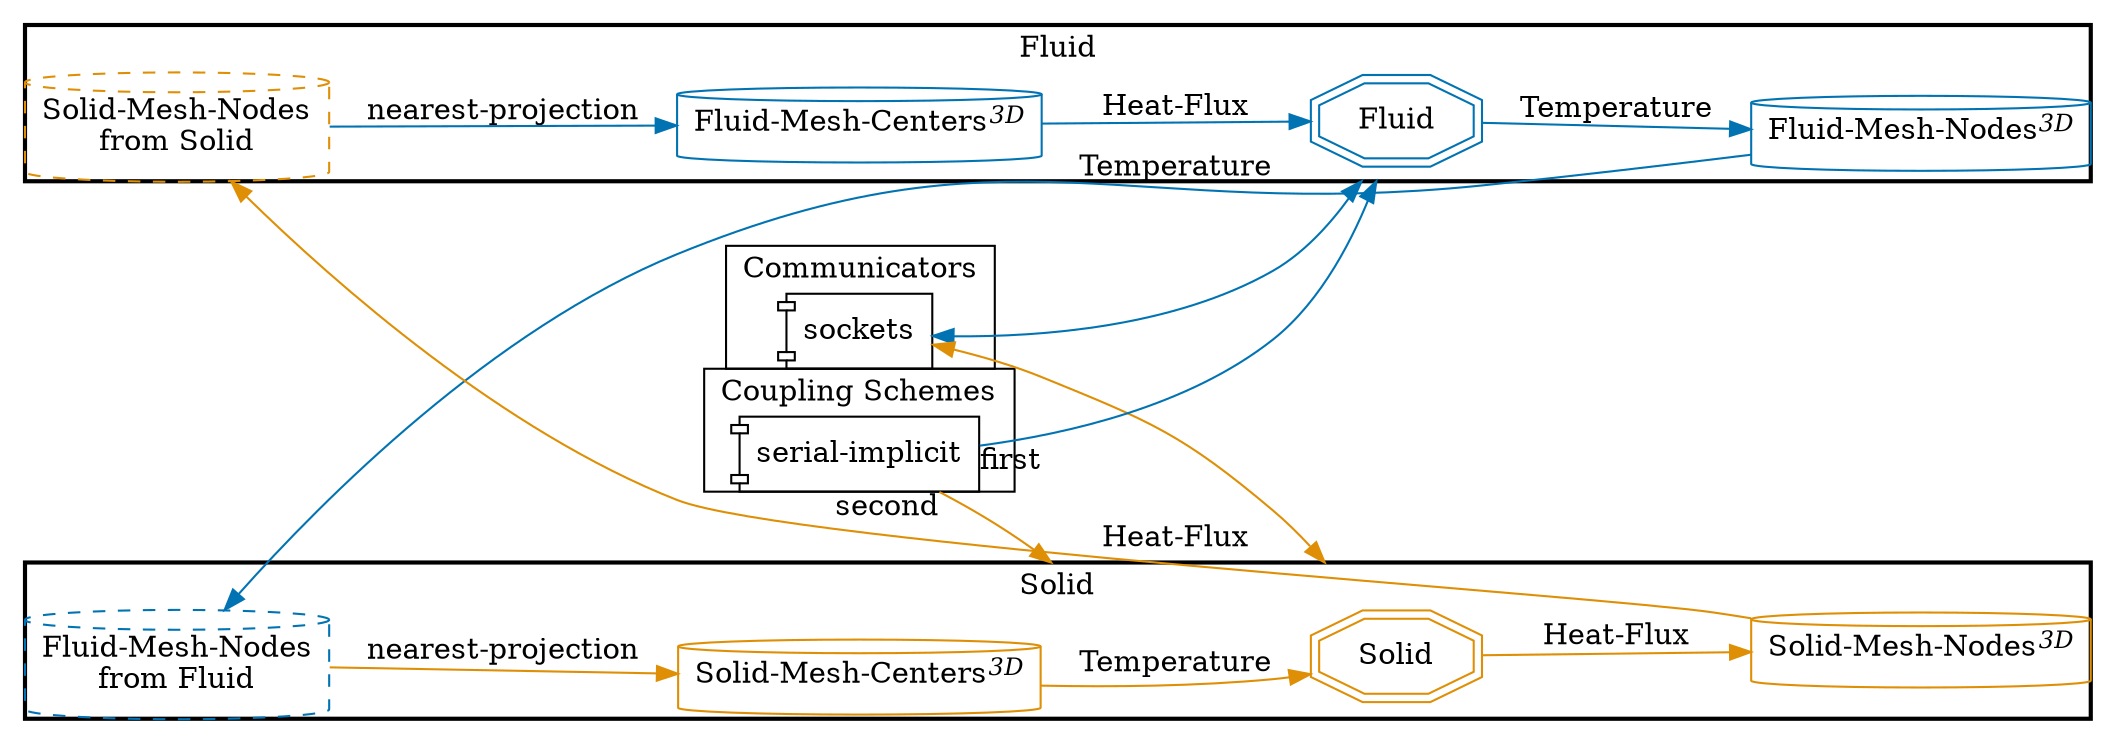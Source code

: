 digraph G {
compound=True;
layout=dot;
margin=0;
overlap=scale;
rankdir=LR;
splines=true;
subgraph cluster_m2n {
label="Communicators";
"m2n-Fluid-Solid" [label="sockets", shape=component];
}

subgraph cluster_cpl {
label="Coupling Schemes";
"cpl-Fluid-Solid" [label="serial-implicit", shape=component];
}

subgraph cluster_Fluid {
label="Fluid";
style=bold;
"Fluid" [color="#0173B2", shape=doubleoctagon];
"Fluid-Fluid-Mesh-Centers" [color="#0173B2", label=<Fluid-Mesh-Centers<SUP><I>3D</I></SUP>>, shape=cylinder];
"Fluid-Fluid-Mesh-Nodes" [color="#0173B2", label=<Fluid-Mesh-Nodes<SUP><I>3D</I></SUP>>, shape=cylinder];
"Fluid-Solid-Mesh-Nodes" [color="#DE8F05", label="Solid-Mesh-Nodes
from Solid", shape=cylinder, style=dashed];
"Fluid-Fluid-Mesh-Centers" -> "Fluid"  [color="#0173B2", label="Heat-Flux", tooltip=scalar];
"Fluid" -> "Fluid-Fluid-Mesh-Nodes"  [color="#0173B2", label="Temperature", tooltip=scalar];
"Fluid-Solid-Mesh-Nodes" -> "Fluid-Fluid-Mesh-Centers"  [color="#0173B2", label="nearest-projection"];
}

subgraph cluster_Solid {
label="Solid";
style=bold;
"Solid" [color="#DE8F05", shape=doubleoctagon];
"Solid-Solid-Mesh-Nodes" [color="#DE8F05", label=<Solid-Mesh-Nodes<SUP><I>3D</I></SUP>>, shape=cylinder];
"Solid-Solid-Mesh-Centers" [color="#DE8F05", label=<Solid-Mesh-Centers<SUP><I>3D</I></SUP>>, shape=cylinder];
"Solid-Fluid-Mesh-Nodes" [color="#0173B2", label="Fluid-Mesh-Nodes
from Fluid", shape=cylinder, style=dashed];
"Solid-Solid-Mesh-Centers" -> "Solid"  [color="#DE8F05", label="Temperature", tooltip=scalar];
"Solid" -> "Solid-Solid-Mesh-Nodes"  [color="#DE8F05", label="Heat-Flux", tooltip=scalar];
"Solid-Fluid-Mesh-Nodes" -> "Solid-Solid-Mesh-Centers"  [color="#DE8F05", label="nearest-projection"];
}

"m2n-Fluid-Solid" -> "Fluid"  [color="#0173B2", dir=both, lhead=cluster_Fluid];
"m2n-Fluid-Solid" -> "Solid"  [color="#DE8F05", dir=both, lhead=cluster_Solid];
"cpl-Fluid-Solid" -> "Fluid"  [color="#0173B2", lhead=cluster_Fluid, taillabel="first"];
"cpl-Fluid-Solid" -> "Solid"  [color="#DE8F05", lhead=cluster_Solid, taillabel="second"];
"Fluid-Fluid-Mesh-Nodes" -> "Solid-Fluid-Mesh-Nodes"  [color="#0173B2", label="Temperature", style="", tooltip=scalar];
"Solid-Solid-Mesh-Nodes" -> "Fluid-Solid-Mesh-Nodes"  [color="#DE8F05", label="Heat-Flux", style="", tooltip=scalar];
}

